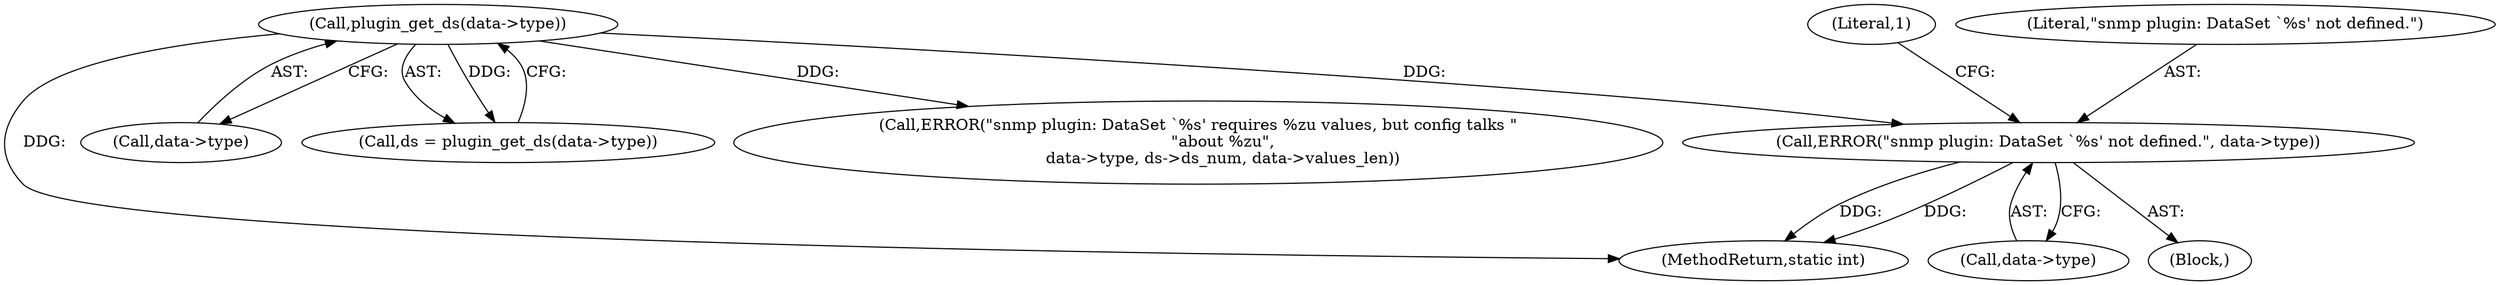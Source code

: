 digraph "0_collectd_d16c24542b2f96a194d43a73c2e5778822b9cb47@pointer" {
"1000177" [label="(Call,ERROR(\"snmp plugin: DataSet `%s' not defined.\", data->type))"];
"1000169" [label="(Call,plugin_get_ds(data->type))"];
"1000194" [label="(Call,ERROR(\"snmp plugin: DataSet `%s' requires %zu values, but config talks \"\n          \"about %zu\",\n          data->type, ds->ds_num, data->values_len))"];
"1000184" [label="(Literal,1)"];
"1000170" [label="(Call,data->type)"];
"1000179" [label="(Call,data->type)"];
"1000876" [label="(MethodReturn,static int)"];
"1000178" [label="(Literal,\"snmp plugin: DataSet `%s' not defined.\")"];
"1000167" [label="(Call,ds = plugin_get_ds(data->type))"];
"1000176" [label="(Block,)"];
"1000177" [label="(Call,ERROR(\"snmp plugin: DataSet `%s' not defined.\", data->type))"];
"1000169" [label="(Call,plugin_get_ds(data->type))"];
"1000177" -> "1000176"  [label="AST: "];
"1000177" -> "1000179"  [label="CFG: "];
"1000178" -> "1000177"  [label="AST: "];
"1000179" -> "1000177"  [label="AST: "];
"1000184" -> "1000177"  [label="CFG: "];
"1000177" -> "1000876"  [label="DDG: "];
"1000177" -> "1000876"  [label="DDG: "];
"1000169" -> "1000177"  [label="DDG: "];
"1000169" -> "1000167"  [label="AST: "];
"1000169" -> "1000170"  [label="CFG: "];
"1000170" -> "1000169"  [label="AST: "];
"1000167" -> "1000169"  [label="CFG: "];
"1000169" -> "1000876"  [label="DDG: "];
"1000169" -> "1000167"  [label="DDG: "];
"1000169" -> "1000194"  [label="DDG: "];
}
